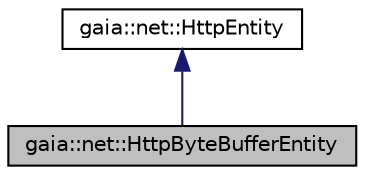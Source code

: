digraph G
{
  edge [fontname="Helvetica",fontsize="10",labelfontname="Helvetica",labelfontsize="10"];
  node [fontname="Helvetica",fontsize="10",shape=record];
  Node1 [label="gaia::net::HttpByteBufferEntity",height=0.2,width=0.4,color="black", fillcolor="grey75", style="filled" fontcolor="black"];
  Node2 -> Node1 [dir=back,color="midnightblue",fontsize="10",style="solid",fontname="Helvetica"];
  Node2 [label="gaia::net::HttpEntity",height=0.2,width=0.4,color="black", fillcolor="white", style="filled",URL="$d3/d5f/classgaia_1_1net_1_1_http_entity.html",tooltip="An entity represent data that will be put in content field during request."];
}
